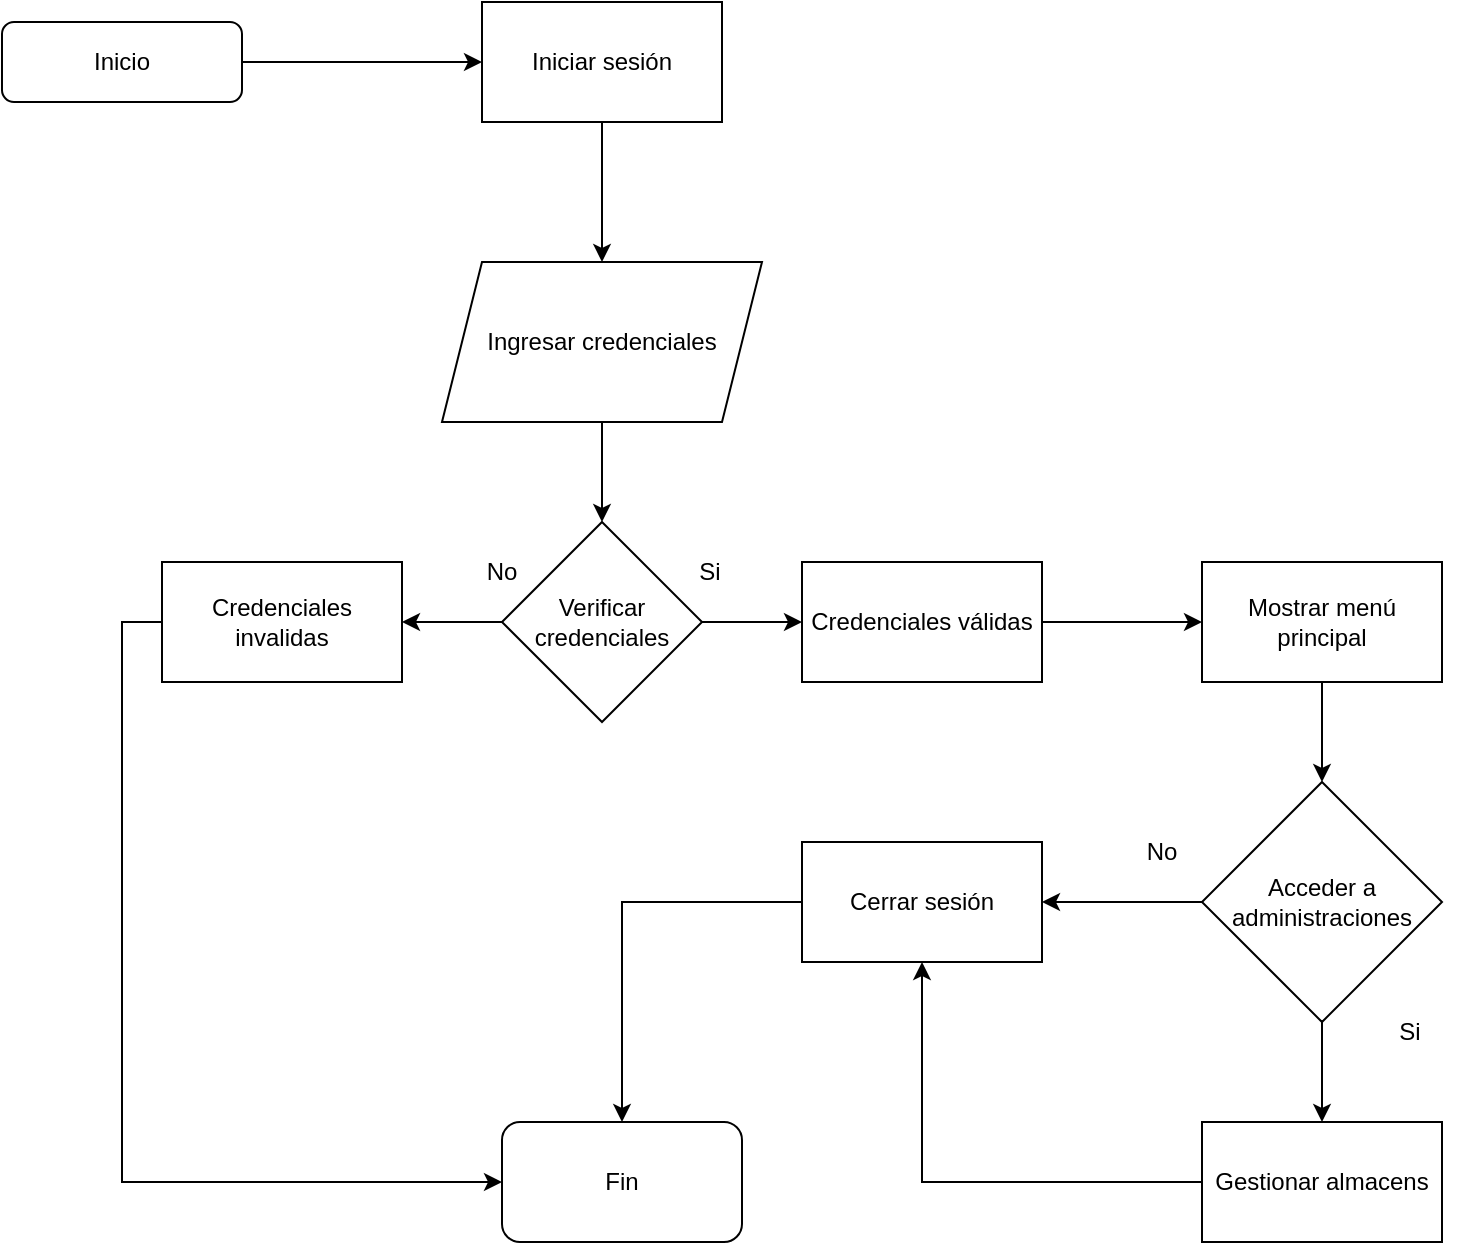 <mxfile version="21.3.6" type="github">
  <diagram id="C5RBs43oDa-KdzZeNtuy" name="Page-1">
    <mxGraphModel dx="1050" dy="573" grid="1" gridSize="10" guides="1" tooltips="1" connect="1" arrows="1" fold="1" page="1" pageScale="1" pageWidth="827" pageHeight="1169" math="0" shadow="0">
      <root>
        <mxCell id="WIyWlLk6GJQsqaUBKTNV-0" />
        <mxCell id="WIyWlLk6GJQsqaUBKTNV-1" parent="WIyWlLk6GJQsqaUBKTNV-0" />
        <mxCell id="78sSkmQn_fpPJuvywpQb-5" style="edgeStyle=orthogonalEdgeStyle;rounded=0;orthogonalLoop=1;jettySize=auto;html=1;exitX=1;exitY=0.5;exitDx=0;exitDy=0;entryX=0;entryY=0.5;entryDx=0;entryDy=0;" edge="1" parent="WIyWlLk6GJQsqaUBKTNV-1" source="WIyWlLk6GJQsqaUBKTNV-3" target="78sSkmQn_fpPJuvywpQb-2">
          <mxGeometry relative="1" as="geometry" />
        </mxCell>
        <mxCell id="WIyWlLk6GJQsqaUBKTNV-3" value="Inicio" style="rounded=1;whiteSpace=wrap;html=1;fontSize=12;glass=0;strokeWidth=1;shadow=0;" parent="WIyWlLk6GJQsqaUBKTNV-1" vertex="1">
          <mxGeometry x="30" y="80" width="120" height="40" as="geometry" />
        </mxCell>
        <mxCell id="WIyWlLk6GJQsqaUBKTNV-8" value="No" style="rounded=0;html=1;jettySize=auto;orthogonalLoop=1;fontSize=11;endArrow=block;endFill=0;endSize=8;strokeWidth=1;shadow=0;labelBackgroundColor=none;edgeStyle=orthogonalEdgeStyle;" parent="WIyWlLk6GJQsqaUBKTNV-1" target="WIyWlLk6GJQsqaUBKTNV-11" edge="1">
          <mxGeometry x="0.333" y="20" relative="1" as="geometry">
            <mxPoint as="offset" />
            <mxPoint x="220" y="370" as="sourcePoint" />
          </mxGeometry>
        </mxCell>
        <mxCell id="78sSkmQn_fpPJuvywpQb-0" value="Fin" style="rounded=1;whiteSpace=wrap;html=1;" vertex="1" parent="WIyWlLk6GJQsqaUBKTNV-1">
          <mxGeometry x="280" y="630" width="120" height="60" as="geometry" />
        </mxCell>
        <mxCell id="78sSkmQn_fpPJuvywpQb-29" style="edgeStyle=orthogonalEdgeStyle;rounded=0;orthogonalLoop=1;jettySize=auto;html=1;exitX=0.5;exitY=1;exitDx=0;exitDy=0;entryX=0.5;entryY=0;entryDx=0;entryDy=0;" edge="1" parent="WIyWlLk6GJQsqaUBKTNV-1" source="78sSkmQn_fpPJuvywpQb-2" target="78sSkmQn_fpPJuvywpQb-28">
          <mxGeometry relative="1" as="geometry" />
        </mxCell>
        <mxCell id="78sSkmQn_fpPJuvywpQb-2" value="Iniciar sesión" style="rounded=0;whiteSpace=wrap;html=1;" vertex="1" parent="WIyWlLk6GJQsqaUBKTNV-1">
          <mxGeometry x="270" y="70" width="120" height="60" as="geometry" />
        </mxCell>
        <mxCell id="78sSkmQn_fpPJuvywpQb-8" value="" style="edgeStyle=orthogonalEdgeStyle;rounded=0;orthogonalLoop=1;jettySize=auto;html=1;" edge="1" parent="WIyWlLk6GJQsqaUBKTNV-1" source="78sSkmQn_fpPJuvywpQb-3" target="78sSkmQn_fpPJuvywpQb-7">
          <mxGeometry relative="1" as="geometry" />
        </mxCell>
        <mxCell id="78sSkmQn_fpPJuvywpQb-16" value="" style="edgeStyle=orthogonalEdgeStyle;rounded=0;orthogonalLoop=1;jettySize=auto;html=1;" edge="1" parent="WIyWlLk6GJQsqaUBKTNV-1" source="78sSkmQn_fpPJuvywpQb-3" target="78sSkmQn_fpPJuvywpQb-15">
          <mxGeometry relative="1" as="geometry" />
        </mxCell>
        <mxCell id="78sSkmQn_fpPJuvywpQb-3" value="Verificar credenciales" style="rhombus;whiteSpace=wrap;html=1;rounded=0;" vertex="1" parent="WIyWlLk6GJQsqaUBKTNV-1">
          <mxGeometry x="280" y="330" width="100" height="100" as="geometry" />
        </mxCell>
        <mxCell id="78sSkmQn_fpPJuvywpQb-11" style="edgeStyle=orthogonalEdgeStyle;rounded=0;orthogonalLoop=1;jettySize=auto;html=1;exitX=0;exitY=0.5;exitDx=0;exitDy=0;entryX=0;entryY=0.5;entryDx=0;entryDy=0;" edge="1" parent="WIyWlLk6GJQsqaUBKTNV-1" source="78sSkmQn_fpPJuvywpQb-7" target="78sSkmQn_fpPJuvywpQb-0">
          <mxGeometry relative="1" as="geometry" />
        </mxCell>
        <mxCell id="78sSkmQn_fpPJuvywpQb-7" value="Credenciales invalidas" style="whiteSpace=wrap;html=1;rounded=0;" vertex="1" parent="WIyWlLk6GJQsqaUBKTNV-1">
          <mxGeometry x="110" y="350" width="120" height="60" as="geometry" />
        </mxCell>
        <mxCell id="78sSkmQn_fpPJuvywpQb-13" style="edgeStyle=orthogonalEdgeStyle;rounded=0;orthogonalLoop=1;jettySize=auto;html=1;exitX=0.5;exitY=1;exitDx=0;exitDy=0;" edge="1" parent="WIyWlLk6GJQsqaUBKTNV-1" source="78sSkmQn_fpPJuvywpQb-3" target="78sSkmQn_fpPJuvywpQb-3">
          <mxGeometry relative="1" as="geometry" />
        </mxCell>
        <mxCell id="78sSkmQn_fpPJuvywpQb-18" value="" style="edgeStyle=orthogonalEdgeStyle;rounded=0;orthogonalLoop=1;jettySize=auto;html=1;" edge="1" parent="WIyWlLk6GJQsqaUBKTNV-1" source="78sSkmQn_fpPJuvywpQb-15" target="78sSkmQn_fpPJuvywpQb-17">
          <mxGeometry relative="1" as="geometry" />
        </mxCell>
        <mxCell id="78sSkmQn_fpPJuvywpQb-15" value="Credenciales válidas" style="whiteSpace=wrap;html=1;rounded=0;" vertex="1" parent="WIyWlLk6GJQsqaUBKTNV-1">
          <mxGeometry x="430" y="350" width="120" height="60" as="geometry" />
        </mxCell>
        <mxCell id="78sSkmQn_fpPJuvywpQb-25" value="" style="edgeStyle=orthogonalEdgeStyle;rounded=0;orthogonalLoop=1;jettySize=auto;html=1;" edge="1" parent="WIyWlLk6GJQsqaUBKTNV-1" source="78sSkmQn_fpPJuvywpQb-17" target="78sSkmQn_fpPJuvywpQb-24">
          <mxGeometry relative="1" as="geometry" />
        </mxCell>
        <mxCell id="78sSkmQn_fpPJuvywpQb-17" value="Mostrar menú principal" style="whiteSpace=wrap;html=1;rounded=0;" vertex="1" parent="WIyWlLk6GJQsqaUBKTNV-1">
          <mxGeometry x="630" y="350" width="120" height="60" as="geometry" />
        </mxCell>
        <mxCell id="78sSkmQn_fpPJuvywpQb-21" value="No" style="text;html=1;strokeColor=none;fillColor=none;align=center;verticalAlign=middle;whiteSpace=wrap;rounded=0;" vertex="1" parent="WIyWlLk6GJQsqaUBKTNV-1">
          <mxGeometry x="250" y="340" width="60" height="30" as="geometry" />
        </mxCell>
        <mxCell id="78sSkmQn_fpPJuvywpQb-22" value="Si" style="text;html=1;strokeColor=none;fillColor=none;align=center;verticalAlign=middle;whiteSpace=wrap;rounded=0;" vertex="1" parent="WIyWlLk6GJQsqaUBKTNV-1">
          <mxGeometry x="354" y="340" width="60" height="30" as="geometry" />
        </mxCell>
        <mxCell id="78sSkmQn_fpPJuvywpQb-32" value="" style="edgeStyle=orthogonalEdgeStyle;rounded=0;orthogonalLoop=1;jettySize=auto;html=1;" edge="1" parent="WIyWlLk6GJQsqaUBKTNV-1" source="78sSkmQn_fpPJuvywpQb-24" target="78sSkmQn_fpPJuvywpQb-31">
          <mxGeometry relative="1" as="geometry" />
        </mxCell>
        <mxCell id="78sSkmQn_fpPJuvywpQb-36" value="" style="edgeStyle=orthogonalEdgeStyle;rounded=0;orthogonalLoop=1;jettySize=auto;html=1;" edge="1" parent="WIyWlLk6GJQsqaUBKTNV-1" source="78sSkmQn_fpPJuvywpQb-24" target="78sSkmQn_fpPJuvywpQb-35">
          <mxGeometry relative="1" as="geometry" />
        </mxCell>
        <mxCell id="78sSkmQn_fpPJuvywpQb-24" value="Acceder a administraciones" style="rhombus;whiteSpace=wrap;html=1;rounded=0;" vertex="1" parent="WIyWlLk6GJQsqaUBKTNV-1">
          <mxGeometry x="630" y="460" width="120" height="120" as="geometry" />
        </mxCell>
        <mxCell id="78sSkmQn_fpPJuvywpQb-26" value="No" style="text;html=1;strokeColor=none;fillColor=none;align=center;verticalAlign=middle;whiteSpace=wrap;rounded=0;" vertex="1" parent="WIyWlLk6GJQsqaUBKTNV-1">
          <mxGeometry x="580" y="480" width="60" height="30" as="geometry" />
        </mxCell>
        <mxCell id="78sSkmQn_fpPJuvywpQb-27" value="Si" style="text;html=1;strokeColor=none;fillColor=none;align=center;verticalAlign=middle;whiteSpace=wrap;rounded=0;" vertex="1" parent="WIyWlLk6GJQsqaUBKTNV-1">
          <mxGeometry x="704" y="570" width="60" height="30" as="geometry" />
        </mxCell>
        <mxCell id="78sSkmQn_fpPJuvywpQb-30" style="edgeStyle=orthogonalEdgeStyle;rounded=0;orthogonalLoop=1;jettySize=auto;html=1;exitX=0.5;exitY=1;exitDx=0;exitDy=0;entryX=0.5;entryY=0;entryDx=0;entryDy=0;" edge="1" parent="WIyWlLk6GJQsqaUBKTNV-1" source="78sSkmQn_fpPJuvywpQb-28" target="78sSkmQn_fpPJuvywpQb-3">
          <mxGeometry relative="1" as="geometry" />
        </mxCell>
        <mxCell id="78sSkmQn_fpPJuvywpQb-28" value="Ingresar credenciales" style="shape=parallelogram;perimeter=parallelogramPerimeter;whiteSpace=wrap;html=1;fixedSize=1;" vertex="1" parent="WIyWlLk6GJQsqaUBKTNV-1">
          <mxGeometry x="250" y="200" width="160" height="80" as="geometry" />
        </mxCell>
        <mxCell id="78sSkmQn_fpPJuvywpQb-34" style="edgeStyle=orthogonalEdgeStyle;rounded=0;orthogonalLoop=1;jettySize=auto;html=1;exitX=0;exitY=0.5;exitDx=0;exitDy=0;" edge="1" parent="WIyWlLk6GJQsqaUBKTNV-1" source="78sSkmQn_fpPJuvywpQb-31" target="78sSkmQn_fpPJuvywpQb-0">
          <mxGeometry relative="1" as="geometry" />
        </mxCell>
        <mxCell id="78sSkmQn_fpPJuvywpQb-31" value="Cerrar sesión" style="whiteSpace=wrap;html=1;rounded=0;" vertex="1" parent="WIyWlLk6GJQsqaUBKTNV-1">
          <mxGeometry x="430" y="490" width="120" height="60" as="geometry" />
        </mxCell>
        <mxCell id="78sSkmQn_fpPJuvywpQb-39" style="edgeStyle=orthogonalEdgeStyle;rounded=0;orthogonalLoop=1;jettySize=auto;html=1;exitX=0;exitY=0.5;exitDx=0;exitDy=0;entryX=0.5;entryY=1;entryDx=0;entryDy=0;" edge="1" parent="WIyWlLk6GJQsqaUBKTNV-1" source="78sSkmQn_fpPJuvywpQb-35" target="78sSkmQn_fpPJuvywpQb-31">
          <mxGeometry relative="1" as="geometry" />
        </mxCell>
        <mxCell id="78sSkmQn_fpPJuvywpQb-35" value="Gestionar almacens" style="whiteSpace=wrap;html=1;rounded=0;" vertex="1" parent="WIyWlLk6GJQsqaUBKTNV-1">
          <mxGeometry x="630" y="630" width="120" height="60" as="geometry" />
        </mxCell>
      </root>
    </mxGraphModel>
  </diagram>
</mxfile>
